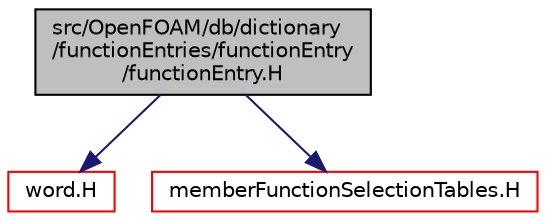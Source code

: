 digraph "src/OpenFOAM/db/dictionary/functionEntries/functionEntry/functionEntry.H"
{
  bgcolor="transparent";
  edge [fontname="Helvetica",fontsize="10",labelfontname="Helvetica",labelfontsize="10"];
  node [fontname="Helvetica",fontsize="10",shape=record];
  Node1 [label="src/OpenFOAM/db/dictionary\l/functionEntries/functionEntry\l/functionEntry.H",height=0.2,width=0.4,color="black", fillcolor="grey75", style="filled", fontcolor="black"];
  Node1 -> Node2 [color="midnightblue",fontsize="10",style="solid",fontname="Helvetica"];
  Node2 [label="word.H",height=0.2,width=0.4,color="red",URL="$a09173.html"];
  Node1 -> Node3 [color="midnightblue",fontsize="10",style="solid",fontname="Helvetica"];
  Node3 [label="memberFunctionSelectionTables.H",height=0.2,width=0.4,color="red",URL="$a08007.html"];
}
